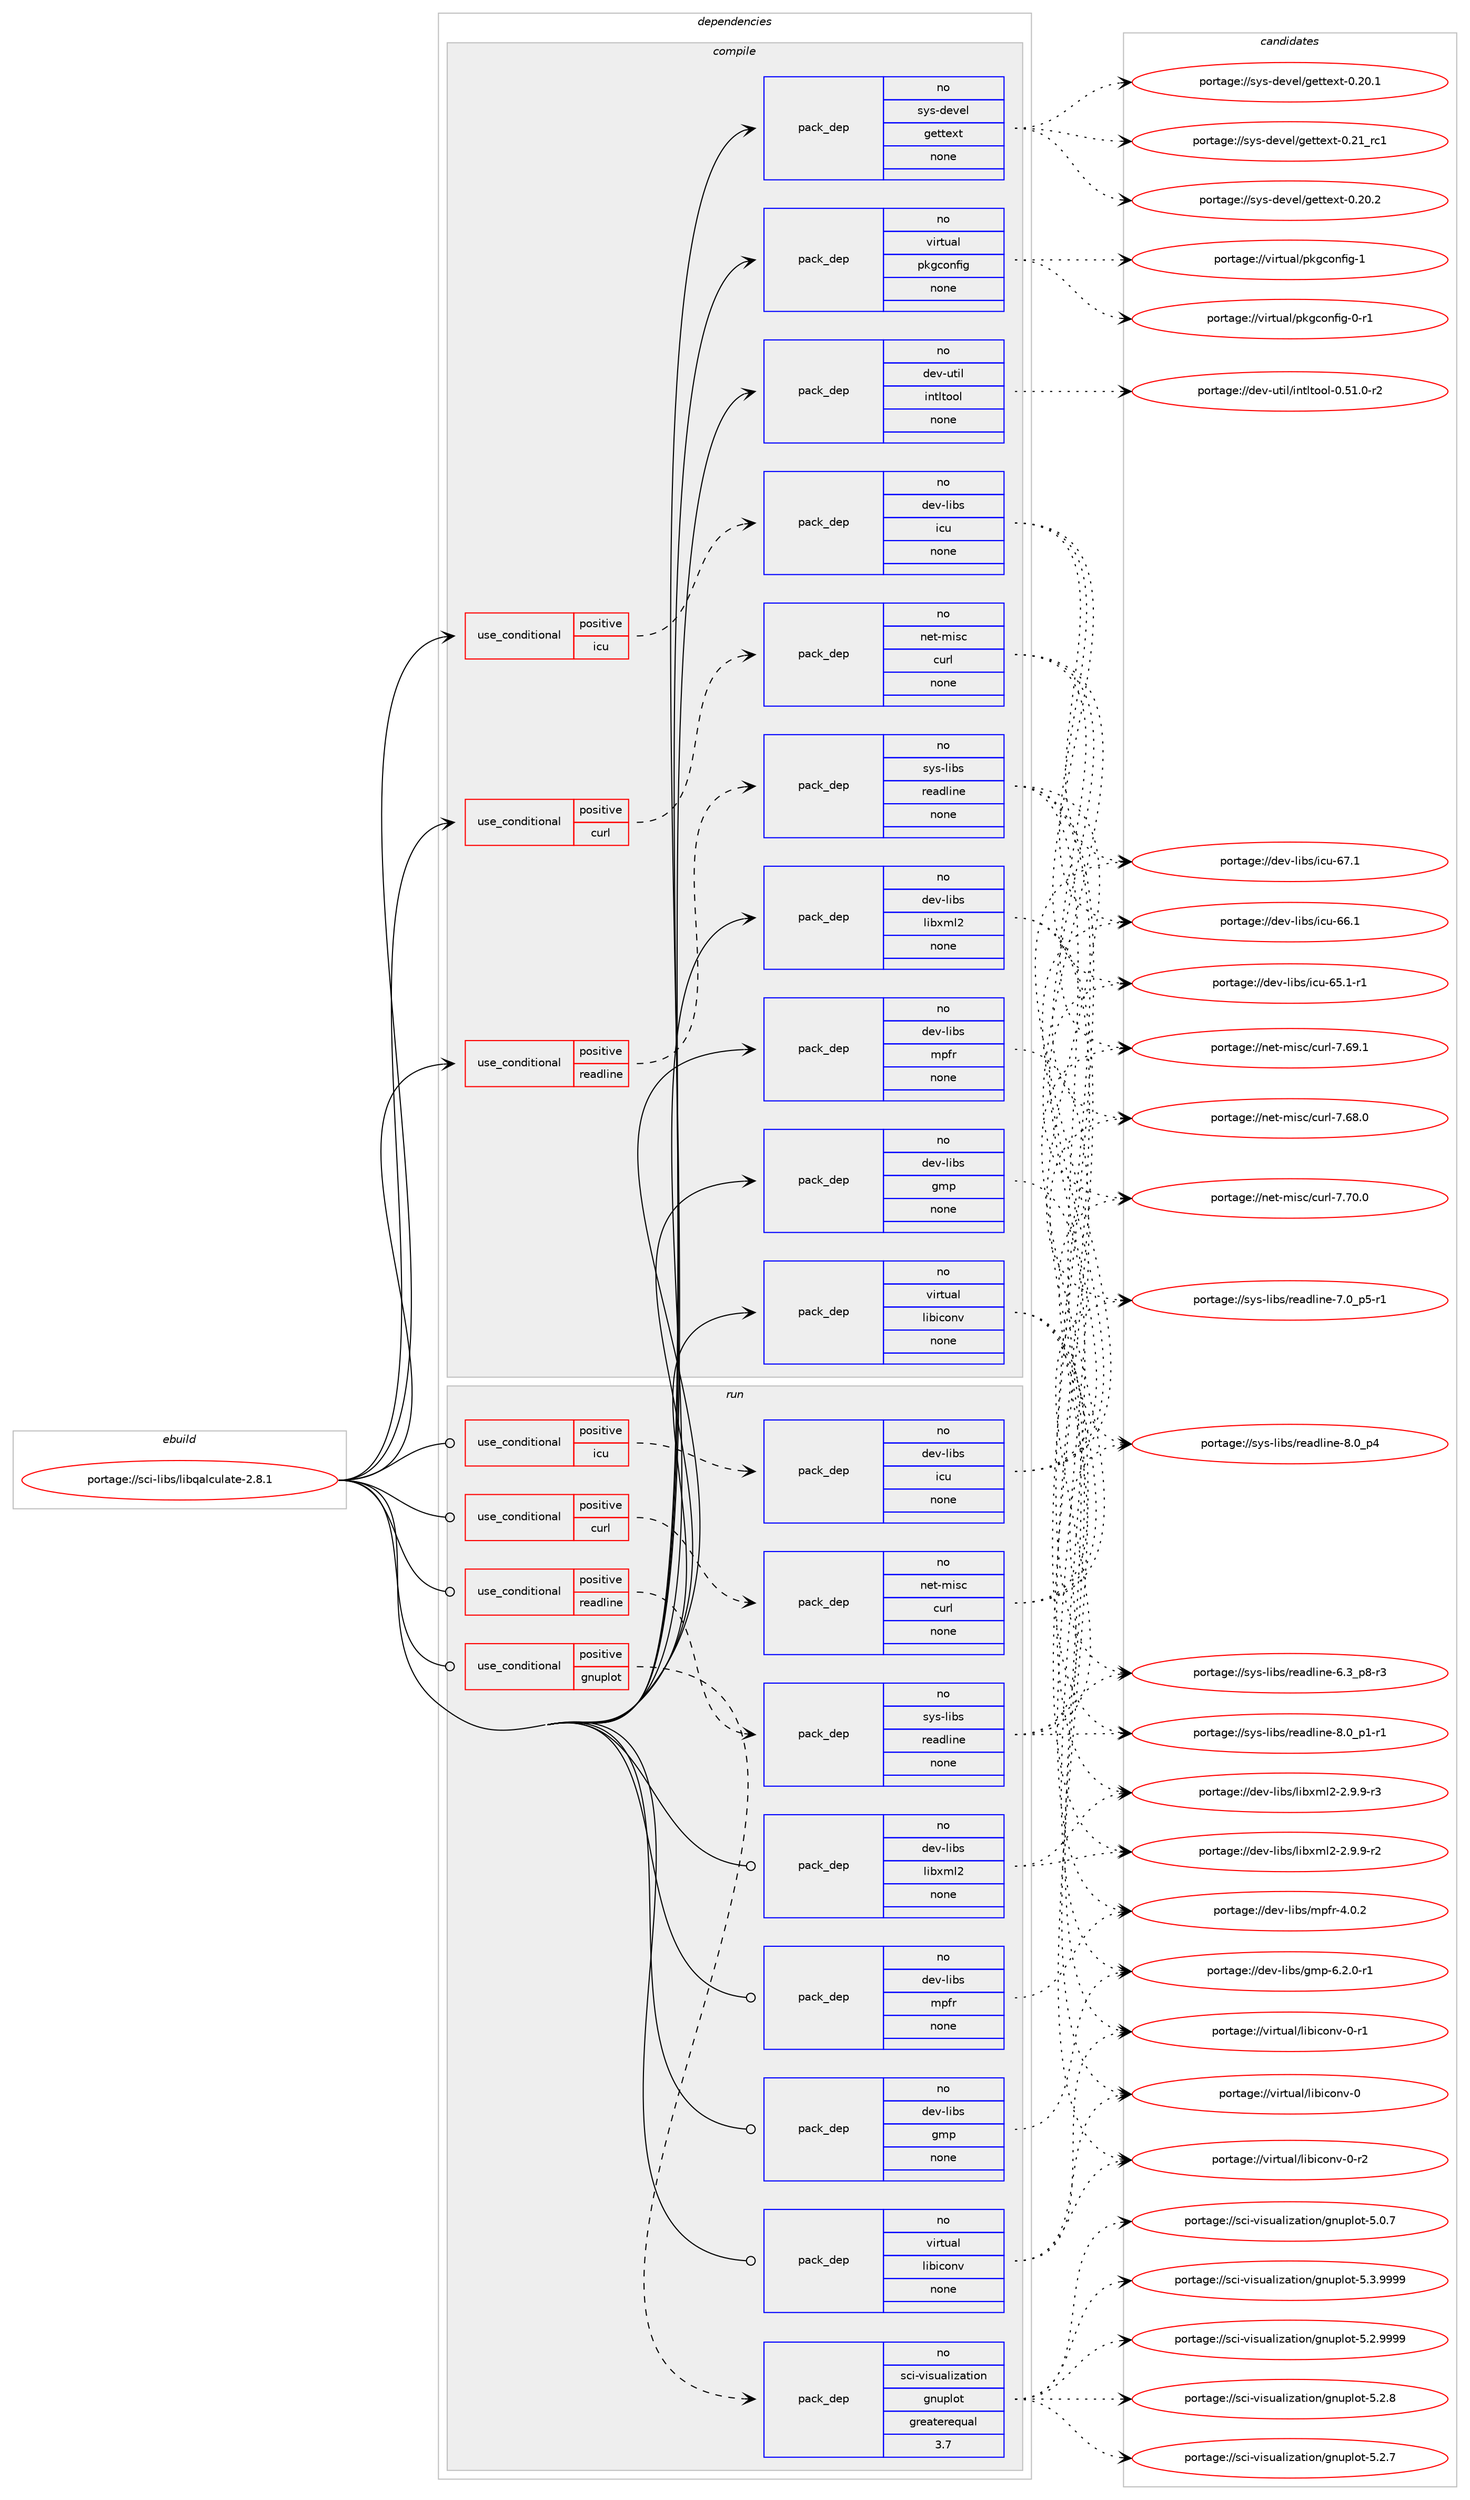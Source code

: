 digraph prolog {

# *************
# Graph options
# *************

newrank=true;
concentrate=true;
compound=true;
graph [rankdir=LR,fontname=Helvetica,fontsize=10,ranksep=1.5];#, ranksep=2.5, nodesep=0.2];
edge  [arrowhead=vee];
node  [fontname=Helvetica,fontsize=10];

# **********
# The ebuild
# **********

subgraph cluster_leftcol {
color=gray;
rank=same;
label=<<i>ebuild</i>>;
id [label="portage://sci-libs/libqalculate-2.8.1", color=red, width=4, href="../sci-libs/libqalculate-2.8.1.svg"];
}

# ****************
# The dependencies
# ****************

subgraph cluster_midcol {
color=gray;
label=<<i>dependencies</i>>;
subgraph cluster_compile {
fillcolor="#eeeeee";
style=filled;
label=<<i>compile</i>>;
subgraph cond836 {
dependency6843 [label=<<TABLE BORDER="0" CELLBORDER="1" CELLSPACING="0" CELLPADDING="4"><TR><TD ROWSPAN="3" CELLPADDING="10">use_conditional</TD></TR><TR><TD>positive</TD></TR><TR><TD>curl</TD></TR></TABLE>>, shape=none, color=red];
subgraph pack5912 {
dependency6844 [label=<<TABLE BORDER="0" CELLBORDER="1" CELLSPACING="0" CELLPADDING="4" WIDTH="220"><TR><TD ROWSPAN="6" CELLPADDING="30">pack_dep</TD></TR><TR><TD WIDTH="110">no</TD></TR><TR><TD>net-misc</TD></TR><TR><TD>curl</TD></TR><TR><TD>none</TD></TR><TR><TD></TD></TR></TABLE>>, shape=none, color=blue];
}
dependency6843:e -> dependency6844:w [weight=20,style="dashed",arrowhead="vee"];
}
id:e -> dependency6843:w [weight=20,style="solid",arrowhead="vee"];
subgraph cond837 {
dependency6845 [label=<<TABLE BORDER="0" CELLBORDER="1" CELLSPACING="0" CELLPADDING="4"><TR><TD ROWSPAN="3" CELLPADDING="10">use_conditional</TD></TR><TR><TD>positive</TD></TR><TR><TD>icu</TD></TR></TABLE>>, shape=none, color=red];
subgraph pack5913 {
dependency6846 [label=<<TABLE BORDER="0" CELLBORDER="1" CELLSPACING="0" CELLPADDING="4" WIDTH="220"><TR><TD ROWSPAN="6" CELLPADDING="30">pack_dep</TD></TR><TR><TD WIDTH="110">no</TD></TR><TR><TD>dev-libs</TD></TR><TR><TD>icu</TD></TR><TR><TD>none</TD></TR><TR><TD></TD></TR></TABLE>>, shape=none, color=blue];
}
dependency6845:e -> dependency6846:w [weight=20,style="dashed",arrowhead="vee"];
}
id:e -> dependency6845:w [weight=20,style="solid",arrowhead="vee"];
subgraph cond838 {
dependency6847 [label=<<TABLE BORDER="0" CELLBORDER="1" CELLSPACING="0" CELLPADDING="4"><TR><TD ROWSPAN="3" CELLPADDING="10">use_conditional</TD></TR><TR><TD>positive</TD></TR><TR><TD>readline</TD></TR></TABLE>>, shape=none, color=red];
subgraph pack5914 {
dependency6848 [label=<<TABLE BORDER="0" CELLBORDER="1" CELLSPACING="0" CELLPADDING="4" WIDTH="220"><TR><TD ROWSPAN="6" CELLPADDING="30">pack_dep</TD></TR><TR><TD WIDTH="110">no</TD></TR><TR><TD>sys-libs</TD></TR><TR><TD>readline</TD></TR><TR><TD>none</TD></TR><TR><TD></TD></TR></TABLE>>, shape=none, color=blue];
}
dependency6847:e -> dependency6848:w [weight=20,style="dashed",arrowhead="vee"];
}
id:e -> dependency6847:w [weight=20,style="solid",arrowhead="vee"];
subgraph pack5915 {
dependency6849 [label=<<TABLE BORDER="0" CELLBORDER="1" CELLSPACING="0" CELLPADDING="4" WIDTH="220"><TR><TD ROWSPAN="6" CELLPADDING="30">pack_dep</TD></TR><TR><TD WIDTH="110">no</TD></TR><TR><TD>dev-libs</TD></TR><TR><TD>gmp</TD></TR><TR><TD>none</TD></TR><TR><TD></TD></TR></TABLE>>, shape=none, color=blue];
}
id:e -> dependency6849:w [weight=20,style="solid",arrowhead="vee"];
subgraph pack5916 {
dependency6850 [label=<<TABLE BORDER="0" CELLBORDER="1" CELLSPACING="0" CELLPADDING="4" WIDTH="220"><TR><TD ROWSPAN="6" CELLPADDING="30">pack_dep</TD></TR><TR><TD WIDTH="110">no</TD></TR><TR><TD>dev-libs</TD></TR><TR><TD>libxml2</TD></TR><TR><TD>none</TD></TR><TR><TD></TD></TR></TABLE>>, shape=none, color=blue];
}
id:e -> dependency6850:w [weight=20,style="solid",arrowhead="vee"];
subgraph pack5917 {
dependency6851 [label=<<TABLE BORDER="0" CELLBORDER="1" CELLSPACING="0" CELLPADDING="4" WIDTH="220"><TR><TD ROWSPAN="6" CELLPADDING="30">pack_dep</TD></TR><TR><TD WIDTH="110">no</TD></TR><TR><TD>dev-libs</TD></TR><TR><TD>mpfr</TD></TR><TR><TD>none</TD></TR><TR><TD></TD></TR></TABLE>>, shape=none, color=blue];
}
id:e -> dependency6851:w [weight=20,style="solid",arrowhead="vee"];
subgraph pack5918 {
dependency6852 [label=<<TABLE BORDER="0" CELLBORDER="1" CELLSPACING="0" CELLPADDING="4" WIDTH="220"><TR><TD ROWSPAN="6" CELLPADDING="30">pack_dep</TD></TR><TR><TD WIDTH="110">no</TD></TR><TR><TD>dev-util</TD></TR><TR><TD>intltool</TD></TR><TR><TD>none</TD></TR><TR><TD></TD></TR></TABLE>>, shape=none, color=blue];
}
id:e -> dependency6852:w [weight=20,style="solid",arrowhead="vee"];
subgraph pack5919 {
dependency6853 [label=<<TABLE BORDER="0" CELLBORDER="1" CELLSPACING="0" CELLPADDING="4" WIDTH="220"><TR><TD ROWSPAN="6" CELLPADDING="30">pack_dep</TD></TR><TR><TD WIDTH="110">no</TD></TR><TR><TD>sys-devel</TD></TR><TR><TD>gettext</TD></TR><TR><TD>none</TD></TR><TR><TD></TD></TR></TABLE>>, shape=none, color=blue];
}
id:e -> dependency6853:w [weight=20,style="solid",arrowhead="vee"];
subgraph pack5920 {
dependency6854 [label=<<TABLE BORDER="0" CELLBORDER="1" CELLSPACING="0" CELLPADDING="4" WIDTH="220"><TR><TD ROWSPAN="6" CELLPADDING="30">pack_dep</TD></TR><TR><TD WIDTH="110">no</TD></TR><TR><TD>virtual</TD></TR><TR><TD>libiconv</TD></TR><TR><TD>none</TD></TR><TR><TD></TD></TR></TABLE>>, shape=none, color=blue];
}
id:e -> dependency6854:w [weight=20,style="solid",arrowhead="vee"];
subgraph pack5921 {
dependency6855 [label=<<TABLE BORDER="0" CELLBORDER="1" CELLSPACING="0" CELLPADDING="4" WIDTH="220"><TR><TD ROWSPAN="6" CELLPADDING="30">pack_dep</TD></TR><TR><TD WIDTH="110">no</TD></TR><TR><TD>virtual</TD></TR><TR><TD>pkgconfig</TD></TR><TR><TD>none</TD></TR><TR><TD></TD></TR></TABLE>>, shape=none, color=blue];
}
id:e -> dependency6855:w [weight=20,style="solid",arrowhead="vee"];
}
subgraph cluster_compileandrun {
fillcolor="#eeeeee";
style=filled;
label=<<i>compile and run</i>>;
}
subgraph cluster_run {
fillcolor="#eeeeee";
style=filled;
label=<<i>run</i>>;
subgraph cond839 {
dependency6856 [label=<<TABLE BORDER="0" CELLBORDER="1" CELLSPACING="0" CELLPADDING="4"><TR><TD ROWSPAN="3" CELLPADDING="10">use_conditional</TD></TR><TR><TD>positive</TD></TR><TR><TD>curl</TD></TR></TABLE>>, shape=none, color=red];
subgraph pack5922 {
dependency6857 [label=<<TABLE BORDER="0" CELLBORDER="1" CELLSPACING="0" CELLPADDING="4" WIDTH="220"><TR><TD ROWSPAN="6" CELLPADDING="30">pack_dep</TD></TR><TR><TD WIDTH="110">no</TD></TR><TR><TD>net-misc</TD></TR><TR><TD>curl</TD></TR><TR><TD>none</TD></TR><TR><TD></TD></TR></TABLE>>, shape=none, color=blue];
}
dependency6856:e -> dependency6857:w [weight=20,style="dashed",arrowhead="vee"];
}
id:e -> dependency6856:w [weight=20,style="solid",arrowhead="odot"];
subgraph cond840 {
dependency6858 [label=<<TABLE BORDER="0" CELLBORDER="1" CELLSPACING="0" CELLPADDING="4"><TR><TD ROWSPAN="3" CELLPADDING="10">use_conditional</TD></TR><TR><TD>positive</TD></TR><TR><TD>gnuplot</TD></TR></TABLE>>, shape=none, color=red];
subgraph pack5923 {
dependency6859 [label=<<TABLE BORDER="0" CELLBORDER="1" CELLSPACING="0" CELLPADDING="4" WIDTH="220"><TR><TD ROWSPAN="6" CELLPADDING="30">pack_dep</TD></TR><TR><TD WIDTH="110">no</TD></TR><TR><TD>sci-visualization</TD></TR><TR><TD>gnuplot</TD></TR><TR><TD>greaterequal</TD></TR><TR><TD>3.7</TD></TR></TABLE>>, shape=none, color=blue];
}
dependency6858:e -> dependency6859:w [weight=20,style="dashed",arrowhead="vee"];
}
id:e -> dependency6858:w [weight=20,style="solid",arrowhead="odot"];
subgraph cond841 {
dependency6860 [label=<<TABLE BORDER="0" CELLBORDER="1" CELLSPACING="0" CELLPADDING="4"><TR><TD ROWSPAN="3" CELLPADDING="10">use_conditional</TD></TR><TR><TD>positive</TD></TR><TR><TD>icu</TD></TR></TABLE>>, shape=none, color=red];
subgraph pack5924 {
dependency6861 [label=<<TABLE BORDER="0" CELLBORDER="1" CELLSPACING="0" CELLPADDING="4" WIDTH="220"><TR><TD ROWSPAN="6" CELLPADDING="30">pack_dep</TD></TR><TR><TD WIDTH="110">no</TD></TR><TR><TD>dev-libs</TD></TR><TR><TD>icu</TD></TR><TR><TD>none</TD></TR><TR><TD></TD></TR></TABLE>>, shape=none, color=blue];
}
dependency6860:e -> dependency6861:w [weight=20,style="dashed",arrowhead="vee"];
}
id:e -> dependency6860:w [weight=20,style="solid",arrowhead="odot"];
subgraph cond842 {
dependency6862 [label=<<TABLE BORDER="0" CELLBORDER="1" CELLSPACING="0" CELLPADDING="4"><TR><TD ROWSPAN="3" CELLPADDING="10">use_conditional</TD></TR><TR><TD>positive</TD></TR><TR><TD>readline</TD></TR></TABLE>>, shape=none, color=red];
subgraph pack5925 {
dependency6863 [label=<<TABLE BORDER="0" CELLBORDER="1" CELLSPACING="0" CELLPADDING="4" WIDTH="220"><TR><TD ROWSPAN="6" CELLPADDING="30">pack_dep</TD></TR><TR><TD WIDTH="110">no</TD></TR><TR><TD>sys-libs</TD></TR><TR><TD>readline</TD></TR><TR><TD>none</TD></TR><TR><TD></TD></TR></TABLE>>, shape=none, color=blue];
}
dependency6862:e -> dependency6863:w [weight=20,style="dashed",arrowhead="vee"];
}
id:e -> dependency6862:w [weight=20,style="solid",arrowhead="odot"];
subgraph pack5926 {
dependency6864 [label=<<TABLE BORDER="0" CELLBORDER="1" CELLSPACING="0" CELLPADDING="4" WIDTH="220"><TR><TD ROWSPAN="6" CELLPADDING="30">pack_dep</TD></TR><TR><TD WIDTH="110">no</TD></TR><TR><TD>dev-libs</TD></TR><TR><TD>gmp</TD></TR><TR><TD>none</TD></TR><TR><TD></TD></TR></TABLE>>, shape=none, color=blue];
}
id:e -> dependency6864:w [weight=20,style="solid",arrowhead="odot"];
subgraph pack5927 {
dependency6865 [label=<<TABLE BORDER="0" CELLBORDER="1" CELLSPACING="0" CELLPADDING="4" WIDTH="220"><TR><TD ROWSPAN="6" CELLPADDING="30">pack_dep</TD></TR><TR><TD WIDTH="110">no</TD></TR><TR><TD>dev-libs</TD></TR><TR><TD>libxml2</TD></TR><TR><TD>none</TD></TR><TR><TD></TD></TR></TABLE>>, shape=none, color=blue];
}
id:e -> dependency6865:w [weight=20,style="solid",arrowhead="odot"];
subgraph pack5928 {
dependency6866 [label=<<TABLE BORDER="0" CELLBORDER="1" CELLSPACING="0" CELLPADDING="4" WIDTH="220"><TR><TD ROWSPAN="6" CELLPADDING="30">pack_dep</TD></TR><TR><TD WIDTH="110">no</TD></TR><TR><TD>dev-libs</TD></TR><TR><TD>mpfr</TD></TR><TR><TD>none</TD></TR><TR><TD></TD></TR></TABLE>>, shape=none, color=blue];
}
id:e -> dependency6866:w [weight=20,style="solid",arrowhead="odot"];
subgraph pack5929 {
dependency6867 [label=<<TABLE BORDER="0" CELLBORDER="1" CELLSPACING="0" CELLPADDING="4" WIDTH="220"><TR><TD ROWSPAN="6" CELLPADDING="30">pack_dep</TD></TR><TR><TD WIDTH="110">no</TD></TR><TR><TD>virtual</TD></TR><TR><TD>libiconv</TD></TR><TR><TD>none</TD></TR><TR><TD></TD></TR></TABLE>>, shape=none, color=blue];
}
id:e -> dependency6867:w [weight=20,style="solid",arrowhead="odot"];
}
}

# **************
# The candidates
# **************

subgraph cluster_choices {
rank=same;
color=gray;
label=<<i>candidates</i>>;

subgraph choice5912 {
color=black;
nodesep=1;
choice1101011164510910511599479911711410845554655484648 [label="portage://net-misc/curl-7.70.0", color=red, width=4,href="../net-misc/curl-7.70.0.svg"];
choice1101011164510910511599479911711410845554654574649 [label="portage://net-misc/curl-7.69.1", color=red, width=4,href="../net-misc/curl-7.69.1.svg"];
choice1101011164510910511599479911711410845554654564648 [label="portage://net-misc/curl-7.68.0", color=red, width=4,href="../net-misc/curl-7.68.0.svg"];
dependency6844:e -> choice1101011164510910511599479911711410845554655484648:w [style=dotted,weight="100"];
dependency6844:e -> choice1101011164510910511599479911711410845554654574649:w [style=dotted,weight="100"];
dependency6844:e -> choice1101011164510910511599479911711410845554654564648:w [style=dotted,weight="100"];
}
subgraph choice5913 {
color=black;
nodesep=1;
choice100101118451081059811547105991174554554649 [label="portage://dev-libs/icu-67.1", color=red, width=4,href="../dev-libs/icu-67.1.svg"];
choice100101118451081059811547105991174554544649 [label="portage://dev-libs/icu-66.1", color=red, width=4,href="../dev-libs/icu-66.1.svg"];
choice1001011184510810598115471059911745545346494511449 [label="portage://dev-libs/icu-65.1-r1", color=red, width=4,href="../dev-libs/icu-65.1-r1.svg"];
dependency6846:e -> choice100101118451081059811547105991174554554649:w [style=dotted,weight="100"];
dependency6846:e -> choice100101118451081059811547105991174554544649:w [style=dotted,weight="100"];
dependency6846:e -> choice1001011184510810598115471059911745545346494511449:w [style=dotted,weight="100"];
}
subgraph choice5914 {
color=black;
nodesep=1;
choice11512111545108105981154711410197100108105110101455646489511252 [label="portage://sys-libs/readline-8.0_p4", color=red, width=4,href="../sys-libs/readline-8.0_p4.svg"];
choice115121115451081059811547114101971001081051101014556464895112494511449 [label="portage://sys-libs/readline-8.0_p1-r1", color=red, width=4,href="../sys-libs/readline-8.0_p1-r1.svg"];
choice115121115451081059811547114101971001081051101014555464895112534511449 [label="portage://sys-libs/readline-7.0_p5-r1", color=red, width=4,href="../sys-libs/readline-7.0_p5-r1.svg"];
choice115121115451081059811547114101971001081051101014554465195112564511451 [label="portage://sys-libs/readline-6.3_p8-r3", color=red, width=4,href="../sys-libs/readline-6.3_p8-r3.svg"];
dependency6848:e -> choice11512111545108105981154711410197100108105110101455646489511252:w [style=dotted,weight="100"];
dependency6848:e -> choice115121115451081059811547114101971001081051101014556464895112494511449:w [style=dotted,weight="100"];
dependency6848:e -> choice115121115451081059811547114101971001081051101014555464895112534511449:w [style=dotted,weight="100"];
dependency6848:e -> choice115121115451081059811547114101971001081051101014554465195112564511451:w [style=dotted,weight="100"];
}
subgraph choice5915 {
color=black;
nodesep=1;
choice1001011184510810598115471031091124554465046484511449 [label="portage://dev-libs/gmp-6.2.0-r1", color=red, width=4,href="../dev-libs/gmp-6.2.0-r1.svg"];
dependency6849:e -> choice1001011184510810598115471031091124554465046484511449:w [style=dotted,weight="100"];
}
subgraph choice5916 {
color=black;
nodesep=1;
choice10010111845108105981154710810598120109108504550465746574511451 [label="portage://dev-libs/libxml2-2.9.9-r3", color=red, width=4,href="../dev-libs/libxml2-2.9.9-r3.svg"];
choice10010111845108105981154710810598120109108504550465746574511450 [label="portage://dev-libs/libxml2-2.9.9-r2", color=red, width=4,href="../dev-libs/libxml2-2.9.9-r2.svg"];
dependency6850:e -> choice10010111845108105981154710810598120109108504550465746574511451:w [style=dotted,weight="100"];
dependency6850:e -> choice10010111845108105981154710810598120109108504550465746574511450:w [style=dotted,weight="100"];
}
subgraph choice5917 {
color=black;
nodesep=1;
choice100101118451081059811547109112102114455246484650 [label="portage://dev-libs/mpfr-4.0.2", color=red, width=4,href="../dev-libs/mpfr-4.0.2.svg"];
dependency6851:e -> choice100101118451081059811547109112102114455246484650:w [style=dotted,weight="100"];
}
subgraph choice5918 {
color=black;
nodesep=1;
choice1001011184511711610510847105110116108116111111108454846534946484511450 [label="portage://dev-util/intltool-0.51.0-r2", color=red, width=4,href="../dev-util/intltool-0.51.0-r2.svg"];
dependency6852:e -> choice1001011184511711610510847105110116108116111111108454846534946484511450:w [style=dotted,weight="100"];
}
subgraph choice5919 {
color=black;
nodesep=1;
choice11512111545100101118101108471031011161161011201164548465049951149949 [label="portage://sys-devel/gettext-0.21_rc1", color=red, width=4,href="../sys-devel/gettext-0.21_rc1.svg"];
choice115121115451001011181011084710310111611610112011645484650484650 [label="portage://sys-devel/gettext-0.20.2", color=red, width=4,href="../sys-devel/gettext-0.20.2.svg"];
choice115121115451001011181011084710310111611610112011645484650484649 [label="portage://sys-devel/gettext-0.20.1", color=red, width=4,href="../sys-devel/gettext-0.20.1.svg"];
dependency6853:e -> choice11512111545100101118101108471031011161161011201164548465049951149949:w [style=dotted,weight="100"];
dependency6853:e -> choice115121115451001011181011084710310111611610112011645484650484650:w [style=dotted,weight="100"];
dependency6853:e -> choice115121115451001011181011084710310111611610112011645484650484649:w [style=dotted,weight="100"];
}
subgraph choice5920 {
color=black;
nodesep=1;
choice1181051141161179710847108105981059911111011845484511450 [label="portage://virtual/libiconv-0-r2", color=red, width=4,href="../virtual/libiconv-0-r2.svg"];
choice1181051141161179710847108105981059911111011845484511449 [label="portage://virtual/libiconv-0-r1", color=red, width=4,href="../virtual/libiconv-0-r1.svg"];
choice118105114116117971084710810598105991111101184548 [label="portage://virtual/libiconv-0", color=red, width=4,href="../virtual/libiconv-0.svg"];
dependency6854:e -> choice1181051141161179710847108105981059911111011845484511450:w [style=dotted,weight="100"];
dependency6854:e -> choice1181051141161179710847108105981059911111011845484511449:w [style=dotted,weight="100"];
dependency6854:e -> choice118105114116117971084710810598105991111101184548:w [style=dotted,weight="100"];
}
subgraph choice5921 {
color=black;
nodesep=1;
choice1181051141161179710847112107103991111101021051034549 [label="portage://virtual/pkgconfig-1", color=red, width=4,href="../virtual/pkgconfig-1.svg"];
choice11810511411611797108471121071039911111010210510345484511449 [label="portage://virtual/pkgconfig-0-r1", color=red, width=4,href="../virtual/pkgconfig-0-r1.svg"];
dependency6855:e -> choice1181051141161179710847112107103991111101021051034549:w [style=dotted,weight="100"];
dependency6855:e -> choice11810511411611797108471121071039911111010210510345484511449:w [style=dotted,weight="100"];
}
subgraph choice5922 {
color=black;
nodesep=1;
choice1101011164510910511599479911711410845554655484648 [label="portage://net-misc/curl-7.70.0", color=red, width=4,href="../net-misc/curl-7.70.0.svg"];
choice1101011164510910511599479911711410845554654574649 [label="portage://net-misc/curl-7.69.1", color=red, width=4,href="../net-misc/curl-7.69.1.svg"];
choice1101011164510910511599479911711410845554654564648 [label="portage://net-misc/curl-7.68.0", color=red, width=4,href="../net-misc/curl-7.68.0.svg"];
dependency6857:e -> choice1101011164510910511599479911711410845554655484648:w [style=dotted,weight="100"];
dependency6857:e -> choice1101011164510910511599479911711410845554654574649:w [style=dotted,weight="100"];
dependency6857:e -> choice1101011164510910511599479911711410845554654564648:w [style=dotted,weight="100"];
}
subgraph choice5923 {
color=black;
nodesep=1;
choice1159910545118105115117971081051229711610511111047103110117112108111116455346514657575757 [label="portage://sci-visualization/gnuplot-5.3.9999", color=red, width=4,href="../sci-visualization/gnuplot-5.3.9999.svg"];
choice1159910545118105115117971081051229711610511111047103110117112108111116455346504657575757 [label="portage://sci-visualization/gnuplot-5.2.9999", color=red, width=4,href="../sci-visualization/gnuplot-5.2.9999.svg"];
choice1159910545118105115117971081051229711610511111047103110117112108111116455346504656 [label="portage://sci-visualization/gnuplot-5.2.8", color=red, width=4,href="../sci-visualization/gnuplot-5.2.8.svg"];
choice1159910545118105115117971081051229711610511111047103110117112108111116455346504655 [label="portage://sci-visualization/gnuplot-5.2.7", color=red, width=4,href="../sci-visualization/gnuplot-5.2.7.svg"];
choice1159910545118105115117971081051229711610511111047103110117112108111116455346484655 [label="portage://sci-visualization/gnuplot-5.0.7", color=red, width=4,href="../sci-visualization/gnuplot-5.0.7.svg"];
dependency6859:e -> choice1159910545118105115117971081051229711610511111047103110117112108111116455346514657575757:w [style=dotted,weight="100"];
dependency6859:e -> choice1159910545118105115117971081051229711610511111047103110117112108111116455346504657575757:w [style=dotted,weight="100"];
dependency6859:e -> choice1159910545118105115117971081051229711610511111047103110117112108111116455346504656:w [style=dotted,weight="100"];
dependency6859:e -> choice1159910545118105115117971081051229711610511111047103110117112108111116455346504655:w [style=dotted,weight="100"];
dependency6859:e -> choice1159910545118105115117971081051229711610511111047103110117112108111116455346484655:w [style=dotted,weight="100"];
}
subgraph choice5924 {
color=black;
nodesep=1;
choice100101118451081059811547105991174554554649 [label="portage://dev-libs/icu-67.1", color=red, width=4,href="../dev-libs/icu-67.1.svg"];
choice100101118451081059811547105991174554544649 [label="portage://dev-libs/icu-66.1", color=red, width=4,href="../dev-libs/icu-66.1.svg"];
choice1001011184510810598115471059911745545346494511449 [label="portage://dev-libs/icu-65.1-r1", color=red, width=4,href="../dev-libs/icu-65.1-r1.svg"];
dependency6861:e -> choice100101118451081059811547105991174554554649:w [style=dotted,weight="100"];
dependency6861:e -> choice100101118451081059811547105991174554544649:w [style=dotted,weight="100"];
dependency6861:e -> choice1001011184510810598115471059911745545346494511449:w [style=dotted,weight="100"];
}
subgraph choice5925 {
color=black;
nodesep=1;
choice11512111545108105981154711410197100108105110101455646489511252 [label="portage://sys-libs/readline-8.0_p4", color=red, width=4,href="../sys-libs/readline-8.0_p4.svg"];
choice115121115451081059811547114101971001081051101014556464895112494511449 [label="portage://sys-libs/readline-8.0_p1-r1", color=red, width=4,href="../sys-libs/readline-8.0_p1-r1.svg"];
choice115121115451081059811547114101971001081051101014555464895112534511449 [label="portage://sys-libs/readline-7.0_p5-r1", color=red, width=4,href="../sys-libs/readline-7.0_p5-r1.svg"];
choice115121115451081059811547114101971001081051101014554465195112564511451 [label="portage://sys-libs/readline-6.3_p8-r3", color=red, width=4,href="../sys-libs/readline-6.3_p8-r3.svg"];
dependency6863:e -> choice11512111545108105981154711410197100108105110101455646489511252:w [style=dotted,weight="100"];
dependency6863:e -> choice115121115451081059811547114101971001081051101014556464895112494511449:w [style=dotted,weight="100"];
dependency6863:e -> choice115121115451081059811547114101971001081051101014555464895112534511449:w [style=dotted,weight="100"];
dependency6863:e -> choice115121115451081059811547114101971001081051101014554465195112564511451:w [style=dotted,weight="100"];
}
subgraph choice5926 {
color=black;
nodesep=1;
choice1001011184510810598115471031091124554465046484511449 [label="portage://dev-libs/gmp-6.2.0-r1", color=red, width=4,href="../dev-libs/gmp-6.2.0-r1.svg"];
dependency6864:e -> choice1001011184510810598115471031091124554465046484511449:w [style=dotted,weight="100"];
}
subgraph choice5927 {
color=black;
nodesep=1;
choice10010111845108105981154710810598120109108504550465746574511451 [label="portage://dev-libs/libxml2-2.9.9-r3", color=red, width=4,href="../dev-libs/libxml2-2.9.9-r3.svg"];
choice10010111845108105981154710810598120109108504550465746574511450 [label="portage://dev-libs/libxml2-2.9.9-r2", color=red, width=4,href="../dev-libs/libxml2-2.9.9-r2.svg"];
dependency6865:e -> choice10010111845108105981154710810598120109108504550465746574511451:w [style=dotted,weight="100"];
dependency6865:e -> choice10010111845108105981154710810598120109108504550465746574511450:w [style=dotted,weight="100"];
}
subgraph choice5928 {
color=black;
nodesep=1;
choice100101118451081059811547109112102114455246484650 [label="portage://dev-libs/mpfr-4.0.2", color=red, width=4,href="../dev-libs/mpfr-4.0.2.svg"];
dependency6866:e -> choice100101118451081059811547109112102114455246484650:w [style=dotted,weight="100"];
}
subgraph choice5929 {
color=black;
nodesep=1;
choice1181051141161179710847108105981059911111011845484511450 [label="portage://virtual/libiconv-0-r2", color=red, width=4,href="../virtual/libiconv-0-r2.svg"];
choice1181051141161179710847108105981059911111011845484511449 [label="portage://virtual/libiconv-0-r1", color=red, width=4,href="../virtual/libiconv-0-r1.svg"];
choice118105114116117971084710810598105991111101184548 [label="portage://virtual/libiconv-0", color=red, width=4,href="../virtual/libiconv-0.svg"];
dependency6867:e -> choice1181051141161179710847108105981059911111011845484511450:w [style=dotted,weight="100"];
dependency6867:e -> choice1181051141161179710847108105981059911111011845484511449:w [style=dotted,weight="100"];
dependency6867:e -> choice118105114116117971084710810598105991111101184548:w [style=dotted,weight="100"];
}
}

}
